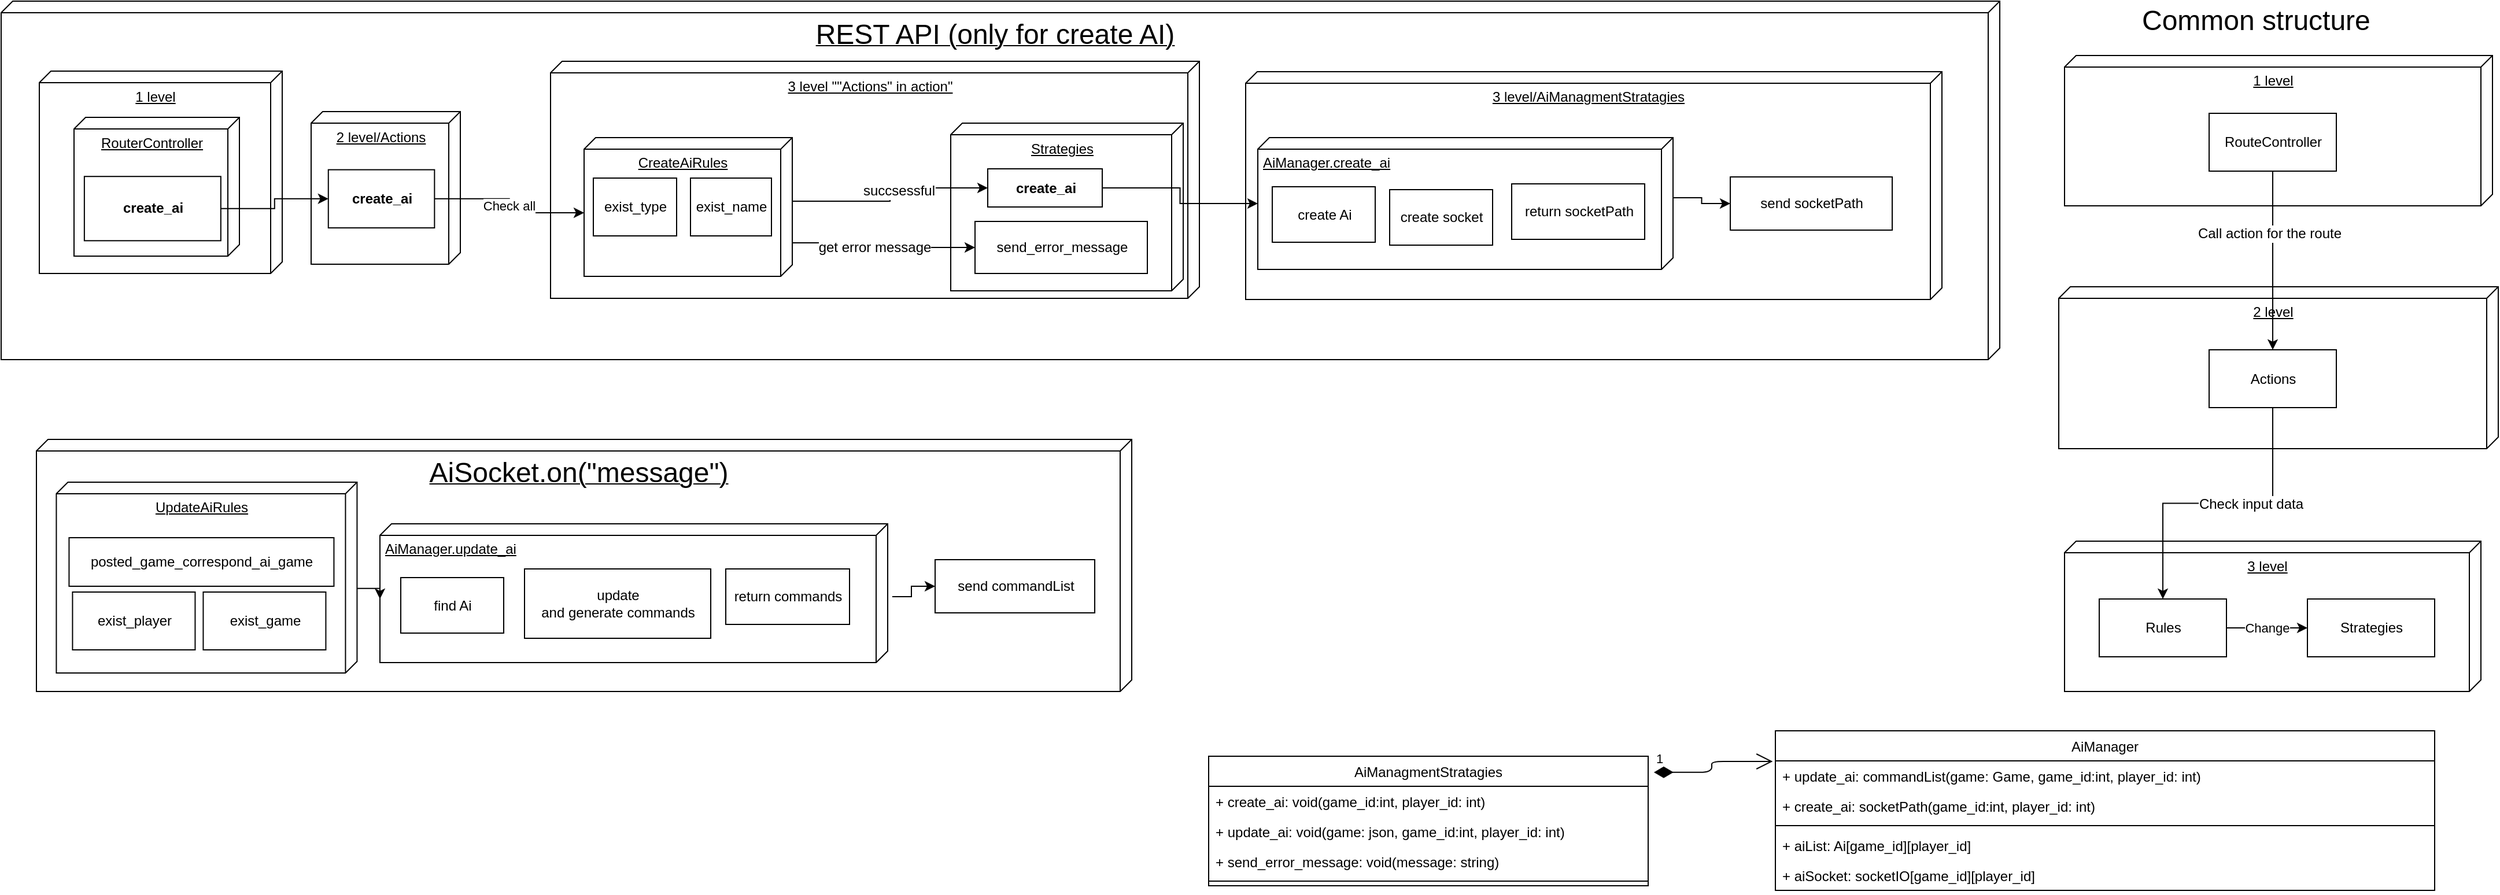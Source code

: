 <mxfile version="11.1.4" type="github"><diagram name="Page-1" id="5f0bae14-7c28-e335-631c-24af17079c00"><mxGraphModel dx="3344" dy="1487" grid="1" gridSize="10" guides="1" tooltips="1" connect="1" arrows="1" fold="1" page="1" pageScale="1" pageWidth="1100" pageHeight="850" background="#ffffff" math="0" shadow="0"><root><mxCell id="0"/><mxCell id="1" parent="0"/><mxCell id="q2y1iBEHB3Dmw3ROwpJ1-74" value="&lt;div align=&quot;center&quot;&gt;&lt;font style=&quot;font-size: 24px&quot;&gt;REST API (only for create AI)&lt;br&gt;&lt;/font&gt;&lt;/div&gt;" style="verticalAlign=top;align=center;spacingTop=8;spacingLeft=2;spacingRight=12;shape=cube;size=10;direction=south;fontStyle=4;html=1;" vertex="1" parent="1"><mxGeometry x="-1959" y="-355" width="1728" height="310" as="geometry"/></mxCell><mxCell id="3X9x8hccLX1OF-2QzEPk-58" value="3 level &quot;&quot;Actions&quot; in action&quot;" style="verticalAlign=top;align=center;spacingTop=8;spacingLeft=2;spacingRight=12;shape=cube;size=10;direction=south;fontStyle=4;html=1;" parent="1" vertex="1"><mxGeometry x="-1484" y="-303" width="561" height="205" as="geometry"/></mxCell><mxCell id="3X9x8hccLX1OF-2QzEPk-26" value="" style="group" parent="1" vertex="1" connectable="0"><mxGeometry x="-180" y="-355" width="380" height="597" as="geometry"/></mxCell><mxCell id="3X9x8hccLX1OF-2QzEPk-9" value="1 level" style="verticalAlign=top;align=center;spacingTop=8;spacingLeft=2;spacingRight=12;shape=cube;size=10;direction=south;fontStyle=4;html=1;" parent="3X9x8hccLX1OF-2QzEPk-26" vertex="1"><mxGeometry x="5" y="47" width="370" height="130" as="geometry"/></mxCell><mxCell id="3X9x8hccLX1OF-2QzEPk-10" value="2 level" style="verticalAlign=top;align=center;spacingTop=8;spacingLeft=2;spacingRight=12;shape=cube;size=10;direction=south;fontStyle=4;html=1;" parent="3X9x8hccLX1OF-2QzEPk-26" vertex="1"><mxGeometry y="247" width="380" height="140" as="geometry"/></mxCell><mxCell id="3X9x8hccLX1OF-2QzEPk-11" value="3 level" style="verticalAlign=top;align=center;spacingTop=8;spacingLeft=2;spacingRight=12;shape=cube;size=10;direction=south;fontStyle=4;html=1;" parent="3X9x8hccLX1OF-2QzEPk-26" vertex="1"><mxGeometry x="5" y="467" width="360" height="130" as="geometry"/></mxCell><mxCell id="3X9x8hccLX1OF-2QzEPk-12" value="RouteController" style="html=1;" parent="3X9x8hccLX1OF-2QzEPk-26" vertex="1"><mxGeometry x="130" y="97" width="110" height="50" as="geometry"/></mxCell><mxCell id="3X9x8hccLX1OF-2QzEPk-13" value="Actions" style="html=1;" parent="3X9x8hccLX1OF-2QzEPk-26" vertex="1"><mxGeometry x="130" y="301.5" width="110" height="50" as="geometry"/></mxCell><mxCell id="3X9x8hccLX1OF-2QzEPk-16" style="edgeStyle=orthogonalEdgeStyle;rounded=0;orthogonalLoop=1;jettySize=auto;html=1;exitX=0.5;exitY=1;exitDx=0;exitDy=0;entryX=0.5;entryY=0;entryDx=0;entryDy=0;" parent="3X9x8hccLX1OF-2QzEPk-26" source="3X9x8hccLX1OF-2QzEPk-12" target="3X9x8hccLX1OF-2QzEPk-13" edge="1"><mxGeometry relative="1" as="geometry"/></mxCell><mxCell id="3X9x8hccLX1OF-2QzEPk-17" value="Call action for the route" style="text;html=1;resizable=0;points=[];align=center;verticalAlign=middle;labelBackgroundColor=#ffffff;" parent="3X9x8hccLX1OF-2QzEPk-16" vertex="1" connectable="0"><mxGeometry x="-0.303" y="-3" relative="1" as="geometry"><mxPoint as="offset"/></mxGeometry></mxCell><mxCell id="3X9x8hccLX1OF-2QzEPk-14" value="Rules" style="html=1;" parent="3X9x8hccLX1OF-2QzEPk-26" vertex="1"><mxGeometry x="35" y="517" width="110" height="50" as="geometry"/></mxCell><mxCell id="3X9x8hccLX1OF-2QzEPk-18" style="edgeStyle=orthogonalEdgeStyle;rounded=0;orthogonalLoop=1;jettySize=auto;html=1;" parent="3X9x8hccLX1OF-2QzEPk-26" source="3X9x8hccLX1OF-2QzEPk-13" target="3X9x8hccLX1OF-2QzEPk-14" edge="1"><mxGeometry relative="1" as="geometry"/></mxCell><mxCell id="3X9x8hccLX1OF-2QzEPk-19" value="Check input data" style="text;html=1;resizable=0;points=[];align=center;verticalAlign=middle;labelBackgroundColor=#ffffff;" parent="3X9x8hccLX1OF-2QzEPk-18" vertex="1" connectable="0"><mxGeometry x="-0.213" relative="1" as="geometry"><mxPoint as="offset"/></mxGeometry></mxCell><mxCell id="3X9x8hccLX1OF-2QzEPk-15" value="Strategies" style="html=1;" parent="3X9x8hccLX1OF-2QzEPk-26" vertex="1"><mxGeometry x="215" y="517" width="110" height="50" as="geometry"/></mxCell><mxCell id="3X9x8hccLX1OF-2QzEPk-20" value="Change" style="edgeStyle=orthogonalEdgeStyle;rounded=0;orthogonalLoop=1;jettySize=auto;html=1;exitX=1;exitY=0.5;exitDx=0;exitDy=0;entryX=0;entryY=0.5;entryDx=0;entryDy=0;" parent="3X9x8hccLX1OF-2QzEPk-26" source="3X9x8hccLX1OF-2QzEPk-14" target="3X9x8hccLX1OF-2QzEPk-15" edge="1"><mxGeometry relative="1" as="geometry"/></mxCell><mxCell id="3X9x8hccLX1OF-2QzEPk-25" value="&lt;font style=&quot;font-size: 24px&quot;&gt;Common structure&lt;br&gt;&lt;/font&gt;" style="text;html=1;resizable=0;points=[];autosize=1;align=left;verticalAlign=top;spacingTop=-4;" parent="3X9x8hccLX1OF-2QzEPk-26" vertex="1"><mxGeometry x="70" width="240" height="20" as="geometry"/></mxCell><mxCell id="3X9x8hccLX1OF-2QzEPk-36" value="AiManager" style="swimlane;fontStyle=0;childLayout=stackLayout;horizontal=1;startSize=26;fillColor=none;horizontalStack=0;resizeParent=1;resizeParentMax=0;resizeLast=0;collapsible=1;marginBottom=0;" parent="1" vertex="1"><mxGeometry x="-425" y="276" width="570" height="138" as="geometry"/></mxCell><mxCell id="3X9x8hccLX1OF-2QzEPk-37" value="+ update_ai: commandList(game: Game, game_id:int, player_id: int)" style="text;strokeColor=none;fillColor=none;align=left;verticalAlign=top;spacingLeft=4;spacingRight=4;overflow=hidden;rotatable=0;points=[[0,0.5],[1,0.5]];portConstraint=eastwest;" parent="3X9x8hccLX1OF-2QzEPk-36" vertex="1"><mxGeometry y="26" width="570" height="26" as="geometry"/></mxCell><mxCell id="3X9x8hccLX1OF-2QzEPk-38" value="+ create_ai: socketPath(game_id:int, player_id: int)" style="text;strokeColor=none;fillColor=none;align=left;verticalAlign=top;spacingLeft=4;spacingRight=4;overflow=hidden;rotatable=0;points=[[0,0.5],[1,0.5]];portConstraint=eastwest;" parent="3X9x8hccLX1OF-2QzEPk-36" vertex="1"><mxGeometry y="52" width="570" height="26" as="geometry"/></mxCell><mxCell id="3X9x8hccLX1OF-2QzEPk-49" value="" style="line;strokeWidth=1;fillColor=none;align=left;verticalAlign=middle;spacingTop=-1;spacingLeft=3;spacingRight=3;rotatable=0;labelPosition=right;points=[];portConstraint=eastwest;" parent="3X9x8hccLX1OF-2QzEPk-36" vertex="1"><mxGeometry y="78" width="570" height="8" as="geometry"/></mxCell><mxCell id="3X9x8hccLX1OF-2QzEPk-50" value="+ aiList: Ai[game_id][player_id]" style="text;strokeColor=none;fillColor=none;align=left;verticalAlign=top;spacingLeft=4;spacingRight=4;overflow=hidden;rotatable=0;points=[[0,0.5],[1,0.5]];portConstraint=eastwest;" parent="3X9x8hccLX1OF-2QzEPk-36" vertex="1"><mxGeometry y="86" width="570" height="26" as="geometry"/></mxCell><mxCell id="3X9x8hccLX1OF-2QzEPk-39" value="+ aiSocket: socketIO[game_id][player_id]" style="text;strokeColor=none;fillColor=none;align=left;verticalAlign=top;spacingLeft=4;spacingRight=4;overflow=hidden;rotatable=0;points=[[0,0.5],[1,0.5]];portConstraint=eastwest;" parent="3X9x8hccLX1OF-2QzEPk-36" vertex="1"><mxGeometry y="112" width="570" height="26" as="geometry"/></mxCell><mxCell id="3X9x8hccLX1OF-2QzEPk-42" value="AiManagmentStratagies" style="swimlane;fontStyle=0;childLayout=stackLayout;horizontal=1;startSize=26;fillColor=none;horizontalStack=0;resizeParent=1;resizeParentMax=0;resizeLast=0;collapsible=1;marginBottom=0;" parent="1" vertex="1"><mxGeometry x="-915" y="298" width="380" height="112" as="geometry"/></mxCell><mxCell id="q2y1iBEHB3Dmw3ROwpJ1-22" value="+ create_ai: void(game_id:int, player_id: int)" style="text;strokeColor=none;fillColor=none;align=left;verticalAlign=top;spacingLeft=4;spacingRight=4;overflow=hidden;rotatable=0;points=[[0,0.5],[1,0.5]];portConstraint=eastwest;" vertex="1" parent="3X9x8hccLX1OF-2QzEPk-42"><mxGeometry y="26" width="380" height="26" as="geometry"/></mxCell><mxCell id="3X9x8hccLX1OF-2QzEPk-43" value="+ update_ai: void(game: json, game_id:int, player_id: int)" style="text;strokeColor=none;fillColor=none;align=left;verticalAlign=top;spacingLeft=4;spacingRight=4;overflow=hidden;rotatable=0;points=[[0,0.5],[1,0.5]];portConstraint=eastwest;" parent="3X9x8hccLX1OF-2QzEPk-42" vertex="1"><mxGeometry y="52" width="380" height="26" as="geometry"/></mxCell><mxCell id="3X9x8hccLX1OF-2QzEPk-44" value="+ send_error_message: void(message: string)" style="text;strokeColor=none;fillColor=none;align=left;verticalAlign=top;spacingLeft=4;spacingRight=4;overflow=hidden;rotatable=0;points=[[0,0.5],[1,0.5]];portConstraint=eastwest;" parent="3X9x8hccLX1OF-2QzEPk-42" vertex="1"><mxGeometry y="78" width="380" height="26" as="geometry"/></mxCell><mxCell id="3X9x8hccLX1OF-2QzEPk-46" value="" style="line;strokeWidth=1;fillColor=none;align=left;verticalAlign=middle;spacingTop=-1;spacingLeft=3;spacingRight=3;rotatable=0;labelPosition=right;points=[];portConstraint=eastwest;" parent="3X9x8hccLX1OF-2QzEPk-42" vertex="1"><mxGeometry y="104" width="380" height="8" as="geometry"/></mxCell><mxCell id="3X9x8hccLX1OF-2QzEPk-48" value="1" style="endArrow=open;html=1;endSize=12;startArrow=diamondThin;startSize=14;startFill=1;edgeStyle=orthogonalEdgeStyle;align=left;verticalAlign=bottom;exitX=1.013;exitY=0.124;exitDx=0;exitDy=0;exitPerimeter=0;entryX=-0.004;entryY=0.192;entryDx=0;entryDy=0;entryPerimeter=0;" parent="1" source="3X9x8hccLX1OF-2QzEPk-42" target="3X9x8hccLX1OF-2QzEPk-36" edge="1"><mxGeometry x="-1" y="3" relative="1" as="geometry"><mxPoint x="-575" y="384" as="sourcePoint"/><mxPoint x="-415" y="384" as="targetPoint"/></mxGeometry></mxCell><mxCell id="3X9x8hccLX1OF-2QzEPk-57" value="CreateAiRules" style="verticalAlign=top;align=center;spacingTop=8;spacingLeft=2;spacingRight=12;shape=cube;size=10;direction=south;fontStyle=4;html=1;container=1;" parent="1" vertex="1"><mxGeometry x="-1455" y="-237" width="180" height="120" as="geometry"><mxRectangle x="-1110" y="280" width="80" height="30" as="alternateBounds"/></mxGeometry></mxCell><mxCell id="q2y1iBEHB3Dmw3ROwpJ1-1" value="exist_type" style="html=1;" vertex="1" parent="3X9x8hccLX1OF-2QzEPk-57"><mxGeometry x="8" y="35" width="72" height="50" as="geometry"/></mxCell><mxCell id="q2y1iBEHB3Dmw3ROwpJ1-2" value="exist_name" style="html=1;" vertex="1" parent="3X9x8hccLX1OF-2QzEPk-57"><mxGeometry x="92" y="35" width="70" height="50" as="geometry"/></mxCell><mxCell id="q2y1iBEHB3Dmw3ROwpJ1-3" value="Strategies" style="verticalAlign=top;align=center;spacingTop=8;spacingLeft=2;spacingRight=12;shape=cube;size=10;direction=south;fontStyle=4;html=1;container=1;" vertex="1" parent="1"><mxGeometry x="-1138" y="-249.5" width="201" height="145" as="geometry"><mxRectangle x="-1110" y="280" width="80" height="30" as="alternateBounds"/></mxGeometry></mxCell><mxCell id="q2y1iBEHB3Dmw3ROwpJ1-4" value="&lt;b&gt;create_ai&lt;/b&gt;" style="html=1;" vertex="1" parent="q2y1iBEHB3Dmw3ROwpJ1-3"><mxGeometry x="32" y="39.5" width="99" height="33" as="geometry"/></mxCell><mxCell id="q2y1iBEHB3Dmw3ROwpJ1-5" value="send_error_message" style="html=1;" vertex="1" parent="q2y1iBEHB3Dmw3ROwpJ1-3"><mxGeometry x="21" y="85" width="149" height="45" as="geometry"/></mxCell><mxCell id="q2y1iBEHB3Dmw3ROwpJ1-6" style="edgeStyle=orthogonalEdgeStyle;rounded=0;orthogonalLoop=1;jettySize=auto;html=1;exitX=0;exitY=0;exitDx=55;exitDy=0;exitPerimeter=0;entryX=0;entryY=0.5;entryDx=0;entryDy=0;" edge="1" parent="1" source="3X9x8hccLX1OF-2QzEPk-57"><mxGeometry relative="1" as="geometry"><Array as="points"/></mxGeometry></mxCell><mxCell id="q2y1iBEHB3Dmw3ROwpJ1-7" value="successful" style="text;html=1;resizable=0;points=[];align=center;verticalAlign=middle;labelBackgroundColor=#ffffff;" vertex="1" connectable="0" parent="q2y1iBEHB3Dmw3ROwpJ1-6"><mxGeometry x="-0.382" y="-1" relative="1" as="geometry"><mxPoint x="2" y="1" as="offset"/></mxGeometry></mxCell><mxCell id="q2y1iBEHB3Dmw3ROwpJ1-8" style="edgeStyle=orthogonalEdgeStyle;rounded=0;orthogonalLoop=1;jettySize=auto;html=1;exitX=0.758;exitY=0;exitDx=0;exitDy=0;exitPerimeter=0;entryX=0;entryY=0.5;entryDx=0;entryDy=0;" edge="1" parent="1" source="3X9x8hccLX1OF-2QzEPk-57" target="q2y1iBEHB3Dmw3ROwpJ1-5"><mxGeometry relative="1" as="geometry"><mxPoint x="-933" y="-83" as="sourcePoint"/><mxPoint x="-1180" y="70" as="targetPoint"/></mxGeometry></mxCell><mxCell id="q2y1iBEHB3Dmw3ROwpJ1-9" value="get error message" style="text;html=1;resizable=0;points=[];align=center;verticalAlign=middle;labelBackgroundColor=#ffffff;" vertex="1" connectable="0" parent="q2y1iBEHB3Dmw3ROwpJ1-8"><mxGeometry x="-0.382" y="-1" relative="1" as="geometry"><mxPoint x="21" y="3" as="offset"/></mxGeometry></mxCell><mxCell id="q2y1iBEHB3Dmw3ROwpJ1-23" value="3 level/AiManagmentStratagies" style="verticalAlign=top;align=center;spacingTop=8;spacingLeft=2;spacingRight=12;shape=cube;size=10;direction=south;fontStyle=4;html=1;" vertex="1" parent="1"><mxGeometry x="-883" y="-294" width="602" height="197" as="geometry"/></mxCell><mxCell id="q2y1iBEHB3Dmw3ROwpJ1-31" value="send socketPath" style="html=1;" vertex="1" parent="1"><mxGeometry x="-464" y="-203" width="140" height="46" as="geometry"/></mxCell><mxCell id="q2y1iBEHB3Dmw3ROwpJ1-72" style="edgeStyle=orthogonalEdgeStyle;rounded=0;orthogonalLoop=1;jettySize=auto;html=1;exitX=0;exitY=0;exitDx=52;exitDy=0;exitPerimeter=0;entryX=0;entryY=0.5;entryDx=0;entryDy=0;" edge="1" parent="1" source="q2y1iBEHB3Dmw3ROwpJ1-36" target="q2y1iBEHB3Dmw3ROwpJ1-31"><mxGeometry relative="1" as="geometry"/></mxCell><mxCell id="q2y1iBEHB3Dmw3ROwpJ1-36" value="AiManager.create_ai" style="verticalAlign=top;align=left;spacingTop=8;spacingLeft=2;spacingRight=12;shape=cube;size=10;direction=south;fontStyle=4;html=1;" vertex="1" parent="1"><mxGeometry x="-872.5" y="-237" width="359" height="114" as="geometry"/></mxCell><mxCell id="q2y1iBEHB3Dmw3ROwpJ1-37" value="create socket" style="html=1;" vertex="1" parent="1"><mxGeometry x="-758.5" y="-192" width="89" height="48" as="geometry"/></mxCell><mxCell id="q2y1iBEHB3Dmw3ROwpJ1-39" value="create Ai" style="html=1;" vertex="1" parent="1"><mxGeometry x="-860" y="-194.5" width="89" height="48" as="geometry"/></mxCell><mxCell id="q2y1iBEHB3Dmw3ROwpJ1-40" value="return socketPath" style="html=1;" vertex="1" parent="1"><mxGeometry x="-653" y="-197" width="115" height="48" as="geometry"/></mxCell><mxCell id="q2y1iBEHB3Dmw3ROwpJ1-45" value="2 level/Actions" style="verticalAlign=top;align=center;spacingTop=8;spacingLeft=2;spacingRight=12;shape=cube;size=10;direction=south;fontStyle=4;html=1;container=1;" vertex="1" parent="1"><mxGeometry x="-1691" y="-259.5" width="129" height="132" as="geometry"><mxRectangle x="-1110" y="280" width="80" height="30" as="alternateBounds"/></mxGeometry></mxCell><mxCell id="q2y1iBEHB3Dmw3ROwpJ1-46" value="&lt;b&gt;create_ai&lt;/b&gt;" style="html=1;" vertex="1" parent="q2y1iBEHB3Dmw3ROwpJ1-45"><mxGeometry x="14.885" y="50.286" width="91.788" height="50.286" as="geometry"/></mxCell><mxCell id="q2y1iBEHB3Dmw3ROwpJ1-56" value="1 level" style="verticalAlign=top;align=center;spacingTop=8;spacingLeft=2;spacingRight=12;shape=cube;size=10;direction=south;fontStyle=4;html=1;container=1;" vertex="1" parent="1"><mxGeometry x="-1926" y="-294.5" width="210" height="175" as="geometry"><mxRectangle x="-1110" y="280" width="80" height="30" as="alternateBounds"/></mxGeometry></mxCell><mxCell id="q2y1iBEHB3Dmw3ROwpJ1-48" value="RouterController" style="verticalAlign=top;align=center;spacingTop=8;spacingLeft=2;spacingRight=12;shape=cube;size=10;direction=south;fontStyle=4;html=1;container=1;" vertex="1" parent="q2y1iBEHB3Dmw3ROwpJ1-56"><mxGeometry x="30" y="40" width="143" height="120" as="geometry"><mxRectangle x="-1110" y="280" width="80" height="30" as="alternateBounds"/></mxGeometry></mxCell><mxCell id="q2y1iBEHB3Dmw3ROwpJ1-50" value="&lt;b&gt;create_ai&lt;/b&gt;" style="html=1;" vertex="1" parent="q2y1iBEHB3Dmw3ROwpJ1-48"><mxGeometry x="8.938" y="51.111" width="117.975" height="55.556" as="geometry"/></mxCell><mxCell id="q2y1iBEHB3Dmw3ROwpJ1-51" style="edgeStyle=orthogonalEdgeStyle;rounded=0;orthogonalLoop=1;jettySize=auto;html=1;exitX=1;exitY=0.5;exitDx=0;exitDy=0;entryX=0;entryY=0.5;entryDx=0;entryDy=0;" edge="1" parent="1"><mxGeometry relative="1" as="geometry"/></mxCell><mxCell id="q2y1iBEHB3Dmw3ROwpJ1-66" value="&lt;font style=&quot;font-size: 24px&quot;&gt;AiSocket.on(&quot;message&quot;)&lt;/font&gt;" style="verticalAlign=top;align=center;spacingTop=8;spacingLeft=2;spacingRight=12;shape=cube;size=10;direction=south;fontStyle=4;html=1;container=1;" vertex="1" parent="1"><mxGeometry x="-1928.5" y="24" width="947" height="218" as="geometry"><mxRectangle x="-1110" y="280" width="80" height="30" as="alternateBounds"/></mxGeometry></mxCell><mxCell id="q2y1iBEHB3Dmw3ROwpJ1-10" value="UpdateAiRules" style="verticalAlign=top;align=center;spacingTop=8;spacingLeft=2;spacingRight=12;shape=cube;size=10;direction=south;fontStyle=4;html=1;container=1;" vertex="1" parent="q2y1iBEHB3Dmw3ROwpJ1-66"><mxGeometry x="17.214" y="37" width="260" height="165" as="geometry"><mxRectangle x="-1110" y="280" width="80" height="30" as="alternateBounds"/></mxGeometry></mxCell><mxCell id="q2y1iBEHB3Dmw3ROwpJ1-11" value="posted_game_correspond_ai_game" style="html=1;" vertex="1" parent="q2y1iBEHB3Dmw3ROwpJ1-10"><mxGeometry x="11" y="48" width="229" height="42" as="geometry"/></mxCell><mxCell id="q2y1iBEHB3Dmw3ROwpJ1-12" value="exist_player" style="html=1;" vertex="1" parent="q2y1iBEHB3Dmw3ROwpJ1-10"><mxGeometry x="14" y="95" width="106" height="50" as="geometry"/></mxCell><mxCell id="q2y1iBEHB3Dmw3ROwpJ1-13" value="exist_game" style="html=1;" vertex="1" parent="q2y1iBEHB3Dmw3ROwpJ1-10"><mxGeometry x="127" y="95" width="106" height="50" as="geometry"/></mxCell><mxCell id="q2y1iBEHB3Dmw3ROwpJ1-41" value="AiManager.update_ai" style="verticalAlign=top;align=left;spacingTop=8;spacingLeft=2;spacingRight=12;shape=cube;size=10;direction=south;fontStyle=4;html=1;" vertex="1" parent="q2y1iBEHB3Dmw3ROwpJ1-66"><mxGeometry x="297" y="73" width="439" height="120" as="geometry"/></mxCell><mxCell id="q2y1iBEHB3Dmw3ROwpJ1-33" style="edgeStyle=orthogonalEdgeStyle;rounded=0;orthogonalLoop=1;jettySize=auto;html=1;exitX=0.557;exitY=0.001;exitDx=0;exitDy=0;entryX=0;entryY=0;entryDx=65;entryDy=439;entryPerimeter=0;exitPerimeter=0;" edge="1" parent="q2y1iBEHB3Dmw3ROwpJ1-66" source="q2y1iBEHB3Dmw3ROwpJ1-10" target="q2y1iBEHB3Dmw3ROwpJ1-41"><mxGeometry relative="1" as="geometry"/></mxCell><mxCell id="q2y1iBEHB3Dmw3ROwpJ1-34" value="send commandList" style="html=1;" vertex="1" parent="q2y1iBEHB3Dmw3ROwpJ1-66"><mxGeometry x="777" y="104" width="138" height="46" as="geometry"/></mxCell><mxCell id="q2y1iBEHB3Dmw3ROwpJ1-35" value="" style="edgeStyle=orthogonalEdgeStyle;rounded=0;orthogonalLoop=1;jettySize=auto;html=1;exitX=0.525;exitY=-0.009;exitDx=0;exitDy=0;exitPerimeter=0;" edge="1" parent="q2y1iBEHB3Dmw3ROwpJ1-66" source="q2y1iBEHB3Dmw3ROwpJ1-41" target="q2y1iBEHB3Dmw3ROwpJ1-34"><mxGeometry relative="1" as="geometry"/></mxCell><mxCell id="q2y1iBEHB3Dmw3ROwpJ1-42" value="find Ai" style="html=1;" vertex="1" parent="q2y1iBEHB3Dmw3ROwpJ1-66"><mxGeometry x="315" y="119.5" width="89" height="48" as="geometry"/></mxCell><mxCell id="q2y1iBEHB3Dmw3ROwpJ1-43" value="&lt;div&gt;update &lt;br&gt;&lt;/div&gt;&lt;div&gt;and generate commands&lt;/div&gt;" style="html=1;" vertex="1" parent="q2y1iBEHB3Dmw3ROwpJ1-66"><mxGeometry x="422" y="112" width="161" height="60" as="geometry"/></mxCell><mxCell id="q2y1iBEHB3Dmw3ROwpJ1-44" value="return commands" style="html=1;" vertex="1" parent="q2y1iBEHB3Dmw3ROwpJ1-66"><mxGeometry x="596" y="112" width="107" height="48" as="geometry"/></mxCell><mxCell id="q2y1iBEHB3Dmw3ROwpJ1-71" value="Check all" style="edgeStyle=orthogonalEdgeStyle;rounded=0;orthogonalLoop=1;jettySize=auto;html=1;exitX=1;exitY=0.5;exitDx=0;exitDy=0;entryX=0;entryY=0;entryDx=65;entryDy=180;entryPerimeter=0;" edge="1" parent="1" target="3X9x8hccLX1OF-2QzEPk-57"><mxGeometry relative="1" as="geometry"/></mxCell><mxCell id="q2y1iBEHB3Dmw3ROwpJ1-73" style="edgeStyle=orthogonalEdgeStyle;rounded=0;orthogonalLoop=1;jettySize=auto;html=1;exitX=1;exitY=0.5;exitDx=0;exitDy=0;entryX=0;entryY=0;entryDx=62;entryDy=359;entryPerimeter=0;" edge="1" parent="1" target="q2y1iBEHB3Dmw3ROwpJ1-36"><mxGeometry relative="1" as="geometry"><Array as="points"><mxPoint x="-903" y="-193"/><mxPoint x="-903" y="-175"/></Array></mxGeometry></mxCell><mxCell id="q2y1iBEHB3Dmw3ROwpJ1-78" style="edgeStyle=orthogonalEdgeStyle;rounded=0;orthogonalLoop=1;jettySize=auto;html=1;exitX=0;exitY=0;exitDx=55;exitDy=0;exitPerimeter=0;" edge="1" parent="1" source="3X9x8hccLX1OF-2QzEPk-57" target="q2y1iBEHB3Dmw3ROwpJ1-4"><mxGeometry relative="1" as="geometry"/></mxCell><mxCell id="q2y1iBEHB3Dmw3ROwpJ1-79" value="succsessful" style="text;html=1;resizable=0;points=[];align=center;verticalAlign=middle;labelBackgroundColor=#ffffff;container=1;" vertex="1" connectable="0" parent="q2y1iBEHB3Dmw3ROwpJ1-78"><mxGeometry x="0.146" y="-2" relative="1" as="geometry"><mxPoint as="offset"/></mxGeometry></mxCell><mxCell id="q2y1iBEHB3Dmw3ROwpJ1-80" style="edgeStyle=orthogonalEdgeStyle;rounded=0;orthogonalLoop=1;jettySize=auto;html=1;exitX=1;exitY=0.5;exitDx=0;exitDy=0;" edge="1" parent="1" source="q2y1iBEHB3Dmw3ROwpJ1-4" target="q2y1iBEHB3Dmw3ROwpJ1-36"><mxGeometry relative="1" as="geometry"/></mxCell><mxCell id="q2y1iBEHB3Dmw3ROwpJ1-81" value="Check all" style="edgeStyle=orthogonalEdgeStyle;rounded=0;orthogonalLoop=1;jettySize=auto;html=1;exitX=1;exitY=0.5;exitDx=0;exitDy=0;entryX=0;entryY=0;entryDx=65;entryDy=180;entryPerimeter=0;" edge="1" parent="1" source="q2y1iBEHB3Dmw3ROwpJ1-46" target="3X9x8hccLX1OF-2QzEPk-57"><mxGeometry relative="1" as="geometry"/></mxCell><mxCell id="q2y1iBEHB3Dmw3ROwpJ1-82" style="edgeStyle=orthogonalEdgeStyle;rounded=0;orthogonalLoop=1;jettySize=auto;html=1;exitX=1;exitY=0.5;exitDx=0;exitDy=0;entryX=0;entryY=0.5;entryDx=0;entryDy=0;" edge="1" parent="1" source="q2y1iBEHB3Dmw3ROwpJ1-50" target="q2y1iBEHB3Dmw3ROwpJ1-46"><mxGeometry relative="1" as="geometry"/></mxCell></root></mxGraphModel></diagram></mxfile>